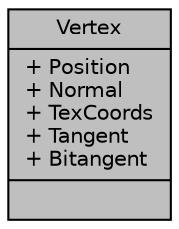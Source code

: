 digraph "Vertex"
{
 // LATEX_PDF_SIZE
  edge [fontname="Helvetica",fontsize="10",labelfontname="Helvetica",labelfontsize="10"];
  node [fontname="Helvetica",fontsize="10",shape=record];
  Node1 [label="{Vertex\n|+ Position\l+ Normal\l+ TexCoords\l+ Tangent\l+ Bitangent\l|}",height=0.2,width=0.4,color="black", fillcolor="grey75", style="filled", fontcolor="black",tooltip="struct containing all vertices required to generate a mesh"];
}
